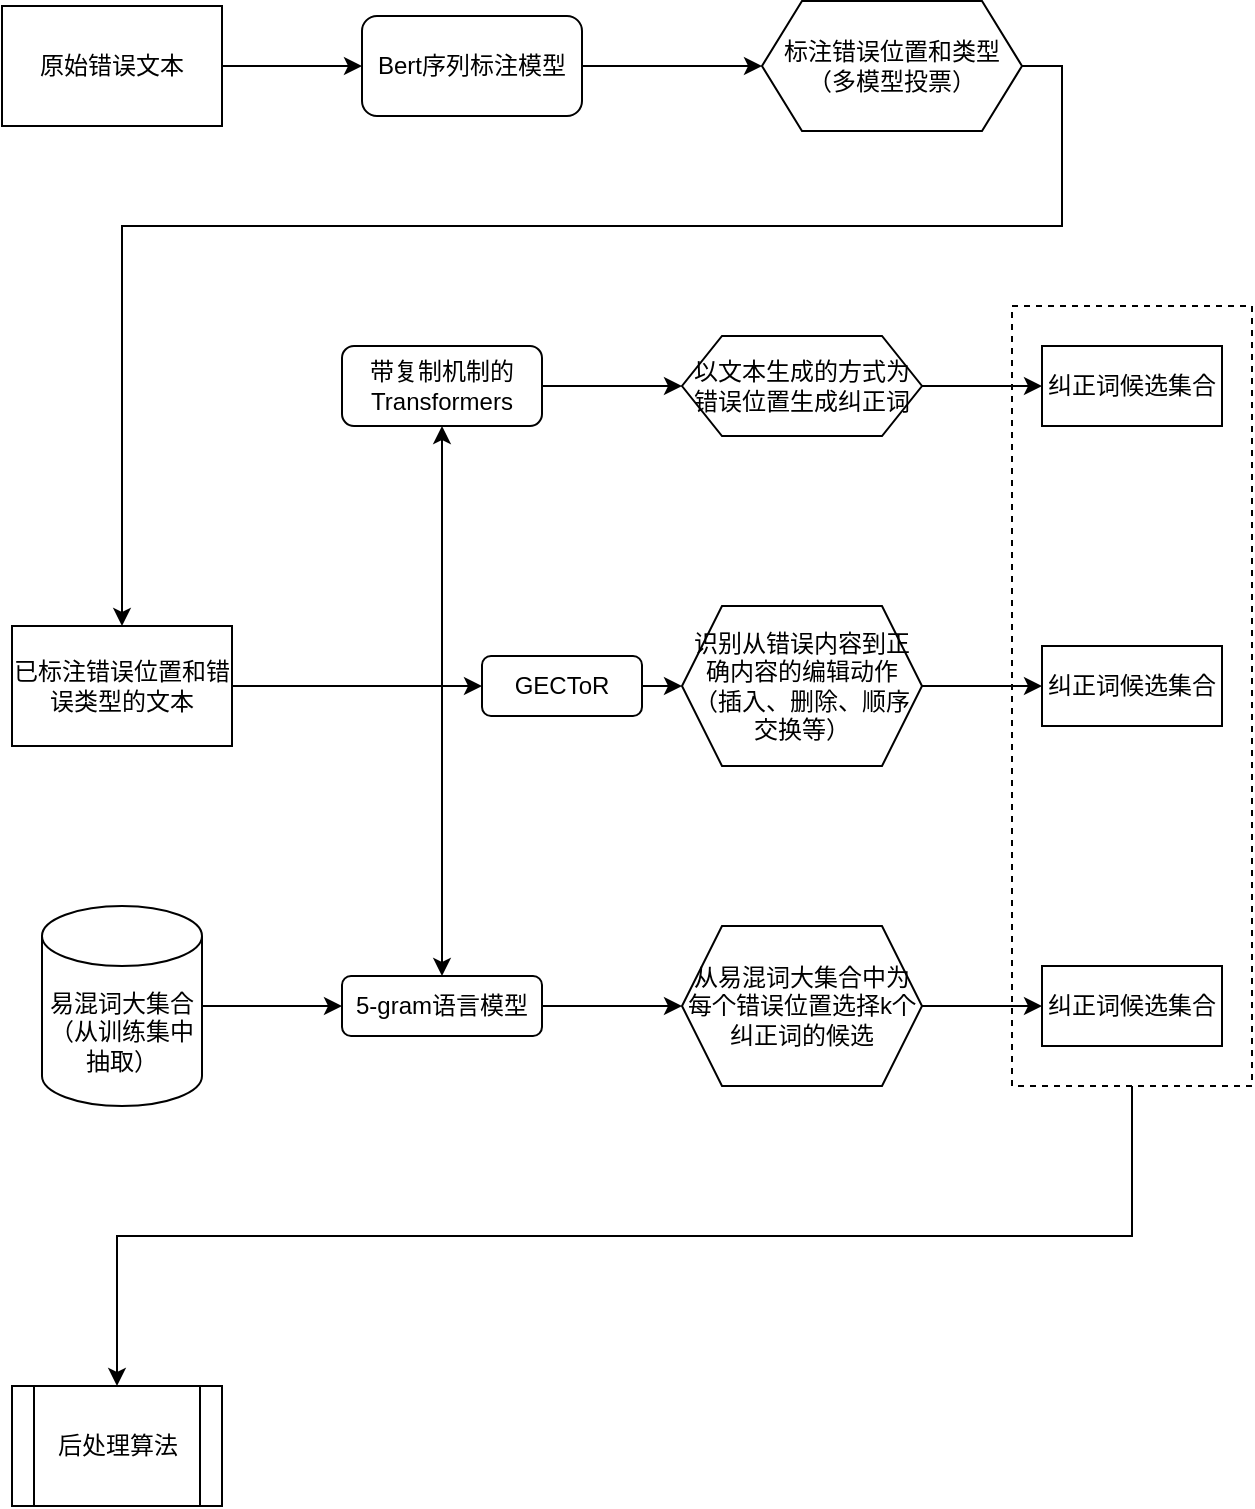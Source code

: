 <mxfile version="20.0.1" type="github">
  <diagram id="C5RBs43oDa-KdzZeNtuy" name="Page-1">
    <mxGraphModel dx="1422" dy="762" grid="1" gridSize="10" guides="1" tooltips="1" connect="1" arrows="1" fold="1" page="1" pageScale="1" pageWidth="827" pageHeight="1169" math="0" shadow="0">
      <root>
        <mxCell id="WIyWlLk6GJQsqaUBKTNV-0" />
        <mxCell id="WIyWlLk6GJQsqaUBKTNV-1" parent="WIyWlLk6GJQsqaUBKTNV-0" />
        <mxCell id="o0RipvDqpUGlfok2w_ck-34" style="edgeStyle=orthogonalEdgeStyle;rounded=0;orthogonalLoop=1;jettySize=auto;html=1;exitX=0.5;exitY=1;exitDx=0;exitDy=0;entryX=0.5;entryY=0;entryDx=0;entryDy=0;" edge="1" parent="WIyWlLk6GJQsqaUBKTNV-1" source="o0RipvDqpUGlfok2w_ck-30" target="o0RipvDqpUGlfok2w_ck-33">
          <mxGeometry relative="1" as="geometry" />
        </mxCell>
        <mxCell id="o0RipvDqpUGlfok2w_ck-30" value="" style="rounded=0;whiteSpace=wrap;html=1;dashed=1;" vertex="1" parent="WIyWlLk6GJQsqaUBKTNV-1">
          <mxGeometry x="575" y="220" width="120" height="390" as="geometry" />
        </mxCell>
        <mxCell id="o0RipvDqpUGlfok2w_ck-6" style="edgeStyle=orthogonalEdgeStyle;rounded=0;orthogonalLoop=1;jettySize=auto;html=1;exitX=1;exitY=0.5;exitDx=0;exitDy=0;entryX=0.5;entryY=0;entryDx=0;entryDy=0;" edge="1" parent="WIyWlLk6GJQsqaUBKTNV-1" source="o0RipvDqpUGlfok2w_ck-11" target="o0RipvDqpUGlfok2w_ck-1">
          <mxGeometry relative="1" as="geometry">
            <mxPoint x="160" y="350" as="sourcePoint" />
          </mxGeometry>
        </mxCell>
        <mxCell id="o0RipvDqpUGlfok2w_ck-8" style="edgeStyle=orthogonalEdgeStyle;rounded=0;orthogonalLoop=1;jettySize=auto;html=1;exitX=1;exitY=0.5;exitDx=0;exitDy=0;entryX=0;entryY=0.5;entryDx=0;entryDy=0;" edge="1" parent="WIyWlLk6GJQsqaUBKTNV-1" source="o0RipvDqpUGlfok2w_ck-1" target="o0RipvDqpUGlfok2w_ck-7">
          <mxGeometry relative="1" as="geometry" />
        </mxCell>
        <mxCell id="o0RipvDqpUGlfok2w_ck-1" value="5-gram语言模型" style="rounded=1;whiteSpace=wrap;html=1;" vertex="1" parent="WIyWlLk6GJQsqaUBKTNV-1">
          <mxGeometry x="240" y="555" width="100" height="30" as="geometry" />
        </mxCell>
        <mxCell id="o0RipvDqpUGlfok2w_ck-5" style="edgeStyle=orthogonalEdgeStyle;rounded=0;orthogonalLoop=1;jettySize=auto;html=1;exitX=1;exitY=0.5;exitDx=0;exitDy=0;exitPerimeter=0;entryX=0;entryY=0.5;entryDx=0;entryDy=0;" edge="1" parent="WIyWlLk6GJQsqaUBKTNV-1" source="o0RipvDqpUGlfok2w_ck-2" target="o0RipvDqpUGlfok2w_ck-1">
          <mxGeometry relative="1" as="geometry" />
        </mxCell>
        <mxCell id="o0RipvDqpUGlfok2w_ck-2" value="易混词大集合&lt;br&gt;（从训练集中抽取）" style="shape=cylinder3;whiteSpace=wrap;html=1;boundedLbl=1;backgroundOutline=1;size=15;" vertex="1" parent="WIyWlLk6GJQsqaUBKTNV-1">
          <mxGeometry x="90" y="520" width="80" height="100" as="geometry" />
        </mxCell>
        <mxCell id="o0RipvDqpUGlfok2w_ck-10" value="" style="edgeStyle=orthogonalEdgeStyle;rounded=0;orthogonalLoop=1;jettySize=auto;html=1;" edge="1" parent="WIyWlLk6GJQsqaUBKTNV-1" source="o0RipvDqpUGlfok2w_ck-7" target="o0RipvDqpUGlfok2w_ck-9">
          <mxGeometry relative="1" as="geometry" />
        </mxCell>
        <mxCell id="o0RipvDqpUGlfok2w_ck-7" value="从易混词大集合中为每个错误位置选择k个纠正词的候选" style="shape=hexagon;perimeter=hexagonPerimeter2;whiteSpace=wrap;html=1;fixedSize=1;" vertex="1" parent="WIyWlLk6GJQsqaUBKTNV-1">
          <mxGeometry x="410" y="530" width="120" height="80" as="geometry" />
        </mxCell>
        <mxCell id="o0RipvDqpUGlfok2w_ck-9" value="纠正词候选集合" style="whiteSpace=wrap;html=1;" vertex="1" parent="WIyWlLk6GJQsqaUBKTNV-1">
          <mxGeometry x="590" y="550" width="90" height="40" as="geometry" />
        </mxCell>
        <mxCell id="o0RipvDqpUGlfok2w_ck-19" style="edgeStyle=orthogonalEdgeStyle;rounded=0;orthogonalLoop=1;jettySize=auto;html=1;exitX=1;exitY=0.5;exitDx=0;exitDy=0;entryX=0.5;entryY=1;entryDx=0;entryDy=0;" edge="1" parent="WIyWlLk6GJQsqaUBKTNV-1" source="o0RipvDqpUGlfok2w_ck-11" target="o0RipvDqpUGlfok2w_ck-18">
          <mxGeometry relative="1" as="geometry" />
        </mxCell>
        <mxCell id="o0RipvDqpUGlfok2w_ck-23" style="edgeStyle=orthogonalEdgeStyle;rounded=0;orthogonalLoop=1;jettySize=auto;html=1;exitX=1;exitY=0.5;exitDx=0;exitDy=0;" edge="1" parent="WIyWlLk6GJQsqaUBKTNV-1" source="o0RipvDqpUGlfok2w_ck-11" target="o0RipvDqpUGlfok2w_ck-22">
          <mxGeometry relative="1" as="geometry" />
        </mxCell>
        <mxCell id="o0RipvDqpUGlfok2w_ck-11" value="&lt;span style=&quot;&quot;&gt;已标注错误位置和错误类型的文本&lt;/span&gt;" style="rounded=0;whiteSpace=wrap;html=1;" vertex="1" parent="WIyWlLk6GJQsqaUBKTNV-1">
          <mxGeometry x="75" y="380" width="110" height="60" as="geometry" />
        </mxCell>
        <mxCell id="o0RipvDqpUGlfok2w_ck-16" style="edgeStyle=orthogonalEdgeStyle;rounded=0;orthogonalLoop=1;jettySize=auto;html=1;exitX=1;exitY=0.5;exitDx=0;exitDy=0;entryX=0;entryY=0.5;entryDx=0;entryDy=0;" edge="1" parent="WIyWlLk6GJQsqaUBKTNV-1" source="o0RipvDqpUGlfok2w_ck-12" target="o0RipvDqpUGlfok2w_ck-13">
          <mxGeometry relative="1" as="geometry" />
        </mxCell>
        <mxCell id="o0RipvDqpUGlfok2w_ck-12" value="&lt;span style=&quot;&quot;&gt;原始错误文本&lt;/span&gt;" style="rounded=0;whiteSpace=wrap;html=1;" vertex="1" parent="WIyWlLk6GJQsqaUBKTNV-1">
          <mxGeometry x="70" y="70" width="110" height="60" as="geometry" />
        </mxCell>
        <mxCell id="o0RipvDqpUGlfok2w_ck-17" style="edgeStyle=orthogonalEdgeStyle;rounded=0;orthogonalLoop=1;jettySize=auto;html=1;exitX=1;exitY=0.5;exitDx=0;exitDy=0;entryX=0;entryY=0.5;entryDx=0;entryDy=0;" edge="1" parent="WIyWlLk6GJQsqaUBKTNV-1" source="o0RipvDqpUGlfok2w_ck-13" target="o0RipvDqpUGlfok2w_ck-14">
          <mxGeometry relative="1" as="geometry" />
        </mxCell>
        <mxCell id="o0RipvDqpUGlfok2w_ck-13" value="Bert序列标注模型" style="rounded=1;whiteSpace=wrap;html=1;" vertex="1" parent="WIyWlLk6GJQsqaUBKTNV-1">
          <mxGeometry x="250" y="75" width="110" height="50" as="geometry" />
        </mxCell>
        <mxCell id="o0RipvDqpUGlfok2w_ck-15" style="edgeStyle=orthogonalEdgeStyle;rounded=0;orthogonalLoop=1;jettySize=auto;html=1;exitX=1;exitY=0.5;exitDx=0;exitDy=0;entryX=0.5;entryY=0;entryDx=0;entryDy=0;" edge="1" parent="WIyWlLk6GJQsqaUBKTNV-1" source="o0RipvDqpUGlfok2w_ck-14" target="o0RipvDqpUGlfok2w_ck-11">
          <mxGeometry relative="1" as="geometry">
            <Array as="points">
              <mxPoint x="600" y="100" />
              <mxPoint x="600" y="180" />
              <mxPoint x="130" y="180" />
            </Array>
          </mxGeometry>
        </mxCell>
        <mxCell id="o0RipvDqpUGlfok2w_ck-14" value="标注错误位置和类型&lt;br&gt;（多模型投票）" style="shape=hexagon;perimeter=hexagonPerimeter2;whiteSpace=wrap;html=1;fixedSize=1;" vertex="1" parent="WIyWlLk6GJQsqaUBKTNV-1">
          <mxGeometry x="450" y="67.5" width="130" height="65" as="geometry" />
        </mxCell>
        <mxCell id="o0RipvDqpUGlfok2w_ck-21" style="edgeStyle=orthogonalEdgeStyle;rounded=0;orthogonalLoop=1;jettySize=auto;html=1;exitX=1;exitY=0.5;exitDx=0;exitDy=0;entryX=0;entryY=0.5;entryDx=0;entryDy=0;" edge="1" parent="WIyWlLk6GJQsqaUBKTNV-1" source="o0RipvDqpUGlfok2w_ck-18" target="o0RipvDqpUGlfok2w_ck-20">
          <mxGeometry relative="1" as="geometry" />
        </mxCell>
        <mxCell id="o0RipvDqpUGlfok2w_ck-18" value="带复制机制的Transformers" style="rounded=1;whiteSpace=wrap;html=1;" vertex="1" parent="WIyWlLk6GJQsqaUBKTNV-1">
          <mxGeometry x="240" y="240" width="100" height="40" as="geometry" />
        </mxCell>
        <mxCell id="o0RipvDqpUGlfok2w_ck-29" style="edgeStyle=orthogonalEdgeStyle;rounded=0;orthogonalLoop=1;jettySize=auto;html=1;exitX=1;exitY=0.5;exitDx=0;exitDy=0;entryX=0;entryY=0.5;entryDx=0;entryDy=0;" edge="1" parent="WIyWlLk6GJQsqaUBKTNV-1" source="o0RipvDqpUGlfok2w_ck-20" target="o0RipvDqpUGlfok2w_ck-28">
          <mxGeometry relative="1" as="geometry" />
        </mxCell>
        <mxCell id="o0RipvDqpUGlfok2w_ck-20" value="以文本生成的方式为错误位置生成纠正词" style="shape=hexagon;perimeter=hexagonPerimeter2;whiteSpace=wrap;html=1;fixedSize=1;" vertex="1" parent="WIyWlLk6GJQsqaUBKTNV-1">
          <mxGeometry x="410" y="235" width="120" height="50" as="geometry" />
        </mxCell>
        <mxCell id="o0RipvDqpUGlfok2w_ck-25" style="edgeStyle=orthogonalEdgeStyle;rounded=0;orthogonalLoop=1;jettySize=auto;html=1;exitX=1;exitY=0.5;exitDx=0;exitDy=0;entryX=0;entryY=0.5;entryDx=0;entryDy=0;" edge="1" parent="WIyWlLk6GJQsqaUBKTNV-1" source="o0RipvDqpUGlfok2w_ck-22" target="o0RipvDqpUGlfok2w_ck-24">
          <mxGeometry relative="1" as="geometry" />
        </mxCell>
        <mxCell id="o0RipvDqpUGlfok2w_ck-22" value="GECToR" style="rounded=1;whiteSpace=wrap;html=1;" vertex="1" parent="WIyWlLk6GJQsqaUBKTNV-1">
          <mxGeometry x="310" y="395" width="80" height="30" as="geometry" />
        </mxCell>
        <mxCell id="o0RipvDqpUGlfok2w_ck-27" value="" style="edgeStyle=orthogonalEdgeStyle;rounded=0;orthogonalLoop=1;jettySize=auto;html=1;" edge="1" parent="WIyWlLk6GJQsqaUBKTNV-1" source="o0RipvDqpUGlfok2w_ck-24" target="o0RipvDqpUGlfok2w_ck-26">
          <mxGeometry relative="1" as="geometry" />
        </mxCell>
        <mxCell id="o0RipvDqpUGlfok2w_ck-24" value="识别从错误内容到正确内容的编辑动作（插入、删除、顺序交换等）" style="shape=hexagon;perimeter=hexagonPerimeter2;whiteSpace=wrap;html=1;fixedSize=1;" vertex="1" parent="WIyWlLk6GJQsqaUBKTNV-1">
          <mxGeometry x="410" y="370" width="120" height="80" as="geometry" />
        </mxCell>
        <mxCell id="o0RipvDqpUGlfok2w_ck-26" value="&lt;span style=&quot;&quot;&gt;纠正词候选集合&lt;/span&gt;" style="whiteSpace=wrap;html=1;" vertex="1" parent="WIyWlLk6GJQsqaUBKTNV-1">
          <mxGeometry x="590" y="390" width="90" height="40" as="geometry" />
        </mxCell>
        <mxCell id="o0RipvDqpUGlfok2w_ck-28" value="&lt;span style=&quot;&quot;&gt;纠正词候选集合&lt;/span&gt;" style="whiteSpace=wrap;html=1;" vertex="1" parent="WIyWlLk6GJQsqaUBKTNV-1">
          <mxGeometry x="590" y="240" width="90" height="40" as="geometry" />
        </mxCell>
        <mxCell id="o0RipvDqpUGlfok2w_ck-33" value="后处理算法" style="shape=process;whiteSpace=wrap;html=1;backgroundOutline=1;" vertex="1" parent="WIyWlLk6GJQsqaUBKTNV-1">
          <mxGeometry x="75" y="760" width="105" height="60" as="geometry" />
        </mxCell>
      </root>
    </mxGraphModel>
  </diagram>
</mxfile>

